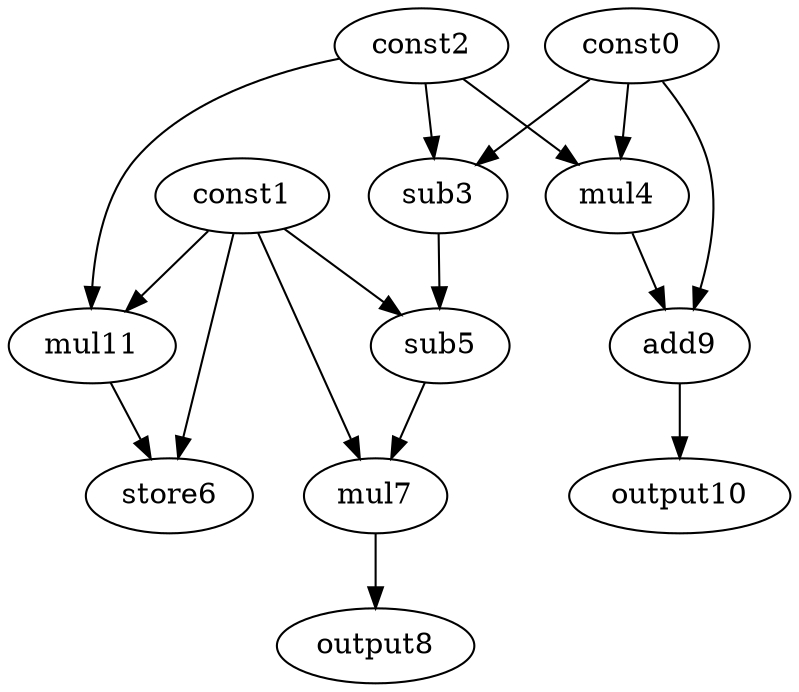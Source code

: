 digraph G { 
const0[opcode=const]; 
const1[opcode=const]; 
const2[opcode=const]; 
sub3[opcode=sub]; 
mul4[opcode=mul]; 
sub5[opcode=sub]; 
store6[opcode=store]; 
mul7[opcode=mul]; 
output8[opcode=output]; 
add9[opcode=add]; 
output10[opcode=output]; 
mul11[opcode=mul]; 
const0->sub3[operand=0];
const2->sub3[operand=1];
const0->mul4[operand=0];
const2->mul4[operand=1];
const1->mul11[operand=0];
const2->mul11[operand=1];
const1->sub5[operand=0];
sub3->sub5[operand=1];
const1->store6[operand=0];
mul11->store6[operand=1];
const0->add9[operand=0];
mul4->add9[operand=1];
const1->mul7[operand=0];
sub5->mul7[operand=1];
add9->output10[operand=0];
mul7->output8[operand=0];
}

